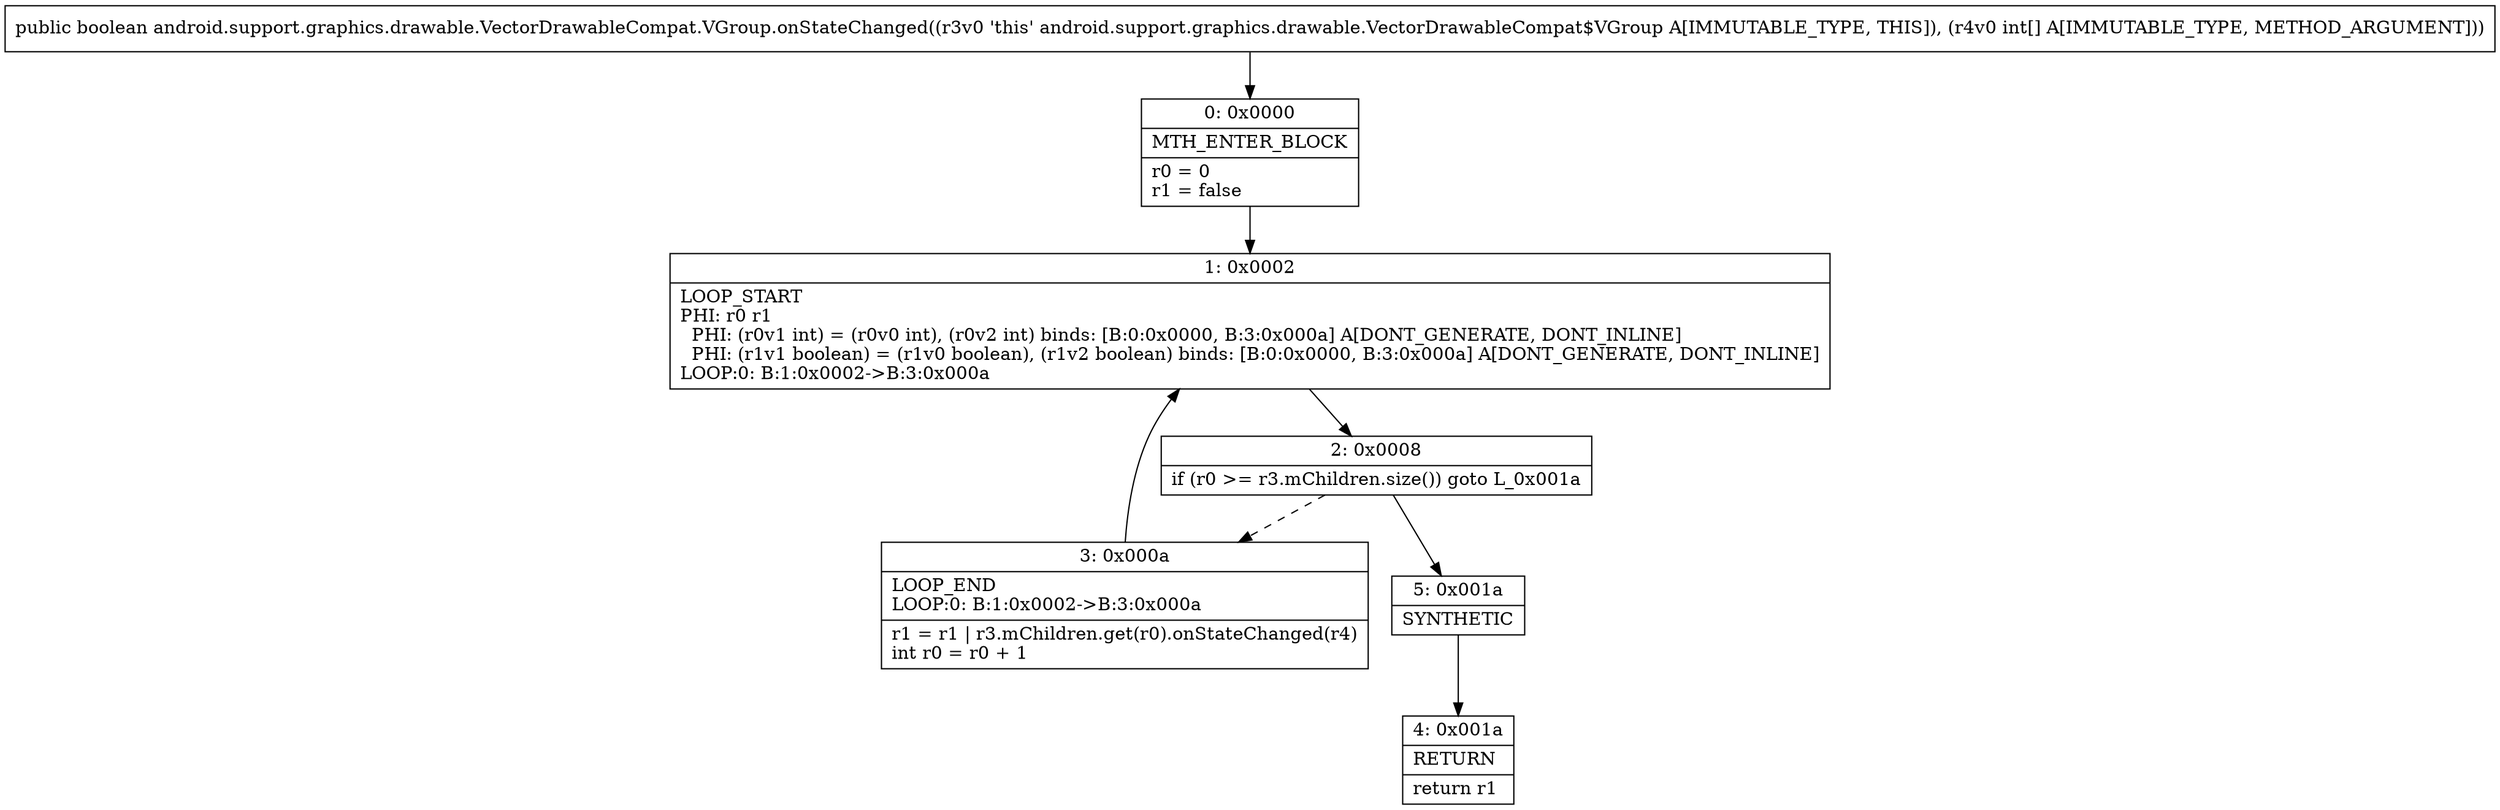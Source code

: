 digraph "CFG forandroid.support.graphics.drawable.VectorDrawableCompat.VGroup.onStateChanged([I)Z" {
Node_0 [shape=record,label="{0\:\ 0x0000|MTH_ENTER_BLOCK\l|r0 = 0\lr1 = false\l}"];
Node_1 [shape=record,label="{1\:\ 0x0002|LOOP_START\lPHI: r0 r1 \l  PHI: (r0v1 int) = (r0v0 int), (r0v2 int) binds: [B:0:0x0000, B:3:0x000a] A[DONT_GENERATE, DONT_INLINE]\l  PHI: (r1v1 boolean) = (r1v0 boolean), (r1v2 boolean) binds: [B:0:0x0000, B:3:0x000a] A[DONT_GENERATE, DONT_INLINE]\lLOOP:0: B:1:0x0002\-\>B:3:0x000a\l}"];
Node_2 [shape=record,label="{2\:\ 0x0008|if (r0 \>= r3.mChildren.size()) goto L_0x001a\l}"];
Node_3 [shape=record,label="{3\:\ 0x000a|LOOP_END\lLOOP:0: B:1:0x0002\-\>B:3:0x000a\l|r1 = r1 \| r3.mChildren.get(r0).onStateChanged(r4)\lint r0 = r0 + 1\l}"];
Node_4 [shape=record,label="{4\:\ 0x001a|RETURN\l|return r1\l}"];
Node_5 [shape=record,label="{5\:\ 0x001a|SYNTHETIC\l}"];
MethodNode[shape=record,label="{public boolean android.support.graphics.drawable.VectorDrawableCompat.VGroup.onStateChanged((r3v0 'this' android.support.graphics.drawable.VectorDrawableCompat$VGroup A[IMMUTABLE_TYPE, THIS]), (r4v0 int[] A[IMMUTABLE_TYPE, METHOD_ARGUMENT])) }"];
MethodNode -> Node_0;
Node_0 -> Node_1;
Node_1 -> Node_2;
Node_2 -> Node_3[style=dashed];
Node_2 -> Node_5;
Node_3 -> Node_1;
Node_5 -> Node_4;
}

